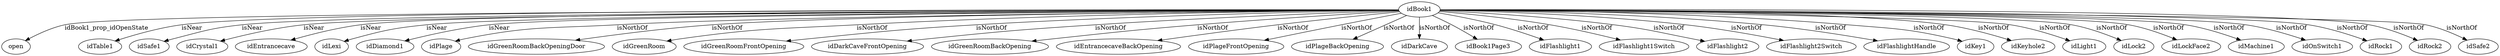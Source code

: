 strict digraph  {
idBook1 [node_type=entity_node];
open [node_type=property_node];
idTable1 [node_type=entity_node];
idSafe1 [node_type=entity_node];
idCrystal1 [node_type=entity_node];
idEntrancecave [node_type=entity_node];
idLexi [node_type=entity_node];
idDiamond1 [node_type=entity_node];
idPlage [node_type=entity_node];
idGreenRoomBackOpeningDoor [node_type=entity_node];
idGreenRoom [node_type=entity_node];
idGreenRoomFrontOpening [node_type=entity_node];
idDarkCaveFrontOpening [node_type=entity_node];
idGreenRoomBackOpening [node_type=entity_node];
idEntrancecaveBackOpening [node_type=entity_node];
idPlageFrontOpening [node_type=entity_node];
idPlageBackOpening [node_type=entity_node];
idDarkCave [node_type=entity_node];
idBook1Page3 [node_type=entity_node];
idFlashlight1 [node_type=entity_node];
idFlashlight1Switch [node_type=entity_node];
idFlashlight2 [node_type=entity_node];
idFlashlight2Switch [node_type=entity_node];
idFlashlightHandle [node_type=entity_node];
idKey1 [node_type=entity_node];
idKeyhole2 [node_type=entity_node];
idLight1 [node_type=entity_node];
idLock2 [node_type=entity_node];
idLockFace2 [node_type=entity_node];
idMachine1 [node_type=entity_node];
idOnSwitch1 [node_type=entity_node];
idRock1 [node_type=entity_node];
idRock2 [node_type=entity_node];
idSafe2 [node_type=entity_node];
idBook1 -> open  [edge_type=property, label=idBook1_prop_idOpenState];
idBook1 -> idTable1  [edge_type=relationship, label=isNear];
idBook1 -> idSafe1  [edge_type=relationship, label=isNear];
idBook1 -> idCrystal1  [edge_type=relationship, label=isNear];
idBook1 -> idEntrancecave  [edge_type=relationship, label=isNear];
idBook1 -> idLexi  [edge_type=relationship, label=isNear];
idBook1 -> idDiamond1  [edge_type=relationship, label=isNear];
idBook1 -> idPlage  [edge_type=relationship, label=isNorthOf];
idBook1 -> idGreenRoomBackOpeningDoor  [edge_type=relationship, label=isNorthOf];
idBook1 -> idGreenRoom  [edge_type=relationship, label=isNorthOf];
idBook1 -> idGreenRoomFrontOpening  [edge_type=relationship, label=isNorthOf];
idBook1 -> idDarkCaveFrontOpening  [edge_type=relationship, label=isNorthOf];
idBook1 -> idGreenRoomBackOpening  [edge_type=relationship, label=isNorthOf];
idBook1 -> idEntrancecaveBackOpening  [edge_type=relationship, label=isNorthOf];
idBook1 -> idPlageFrontOpening  [edge_type=relationship, label=isNorthOf];
idBook1 -> idPlageBackOpening  [edge_type=relationship, label=isNorthOf];
idBook1 -> idDarkCave  [edge_type=relationship, label=isNorthOf];
idBook1 -> idBook1Page3  [edge_type=relationship, label=isNorthOf];
idBook1 -> idFlashlight1  [edge_type=relationship, label=isNorthOf];
idBook1 -> idFlashlight1Switch  [edge_type=relationship, label=isNorthOf];
idBook1 -> idFlashlight2  [edge_type=relationship, label=isNorthOf];
idBook1 -> idFlashlight2Switch  [edge_type=relationship, label=isNorthOf];
idBook1 -> idFlashlightHandle  [edge_type=relationship, label=isNorthOf];
idBook1 -> idKey1  [edge_type=relationship, label=isNorthOf];
idBook1 -> idKeyhole2  [edge_type=relationship, label=isNorthOf];
idBook1 -> idLight1  [edge_type=relationship, label=isNorthOf];
idBook1 -> idLock2  [edge_type=relationship, label=isNorthOf];
idBook1 -> idLockFace2  [edge_type=relationship, label=isNorthOf];
idBook1 -> idMachine1  [edge_type=relationship, label=isNorthOf];
idBook1 -> idOnSwitch1  [edge_type=relationship, label=isNorthOf];
idBook1 -> idRock1  [edge_type=relationship, label=isNorthOf];
idBook1 -> idRock2  [edge_type=relationship, label=isNorthOf];
idBook1 -> idSafe2  [edge_type=relationship, label=isNorthOf];
}
